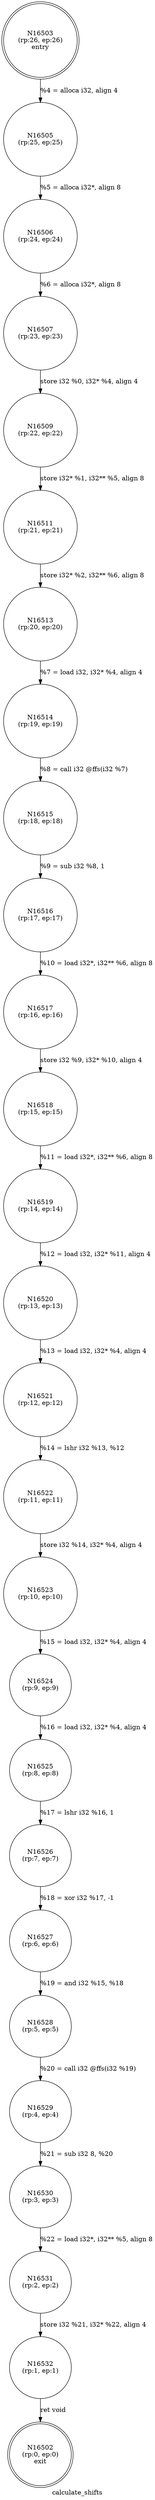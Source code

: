 digraph calculate_shifts {
label="calculate_shifts"
16502 [label="N16502\n(rp:0, ep:0)\nexit", shape="doublecircle"]
16503 [label="N16503\n(rp:26, ep:26)\nentry", shape="doublecircle"]
16503 -> 16505 [label="%4 = alloca i32, align 4"]
16505 [label="N16505\n(rp:25, ep:25)", shape="circle"]
16505 -> 16506 [label="%5 = alloca i32*, align 8"]
16506 [label="N16506\n(rp:24, ep:24)", shape="circle"]
16506 -> 16507 [label="%6 = alloca i32*, align 8"]
16507 [label="N16507\n(rp:23, ep:23)", shape="circle"]
16507 -> 16509 [label="store i32 %0, i32* %4, align 4"]
16509 [label="N16509\n(rp:22, ep:22)", shape="circle"]
16509 -> 16511 [label="store i32* %1, i32** %5, align 8"]
16511 [label="N16511\n(rp:21, ep:21)", shape="circle"]
16511 -> 16513 [label="store i32* %2, i32** %6, align 8"]
16513 [label="N16513\n(rp:20, ep:20)", shape="circle"]
16513 -> 16514 [label="%7 = load i32, i32* %4, align 4"]
16514 [label="N16514\n(rp:19, ep:19)", shape="circle"]
16514 -> 16515 [label="%8 = call i32 @ffs(i32 %7)"]
16515 [label="N16515\n(rp:18, ep:18)", shape="circle"]
16515 -> 16516 [label="%9 = sub i32 %8, 1"]
16516 [label="N16516\n(rp:17, ep:17)", shape="circle"]
16516 -> 16517 [label="%10 = load i32*, i32** %6, align 8"]
16517 [label="N16517\n(rp:16, ep:16)", shape="circle"]
16517 -> 16518 [label="store i32 %9, i32* %10, align 4"]
16518 [label="N16518\n(rp:15, ep:15)", shape="circle"]
16518 -> 16519 [label="%11 = load i32*, i32** %6, align 8"]
16519 [label="N16519\n(rp:14, ep:14)", shape="circle"]
16519 -> 16520 [label="%12 = load i32, i32* %11, align 4"]
16520 [label="N16520\n(rp:13, ep:13)", shape="circle"]
16520 -> 16521 [label="%13 = load i32, i32* %4, align 4"]
16521 [label="N16521\n(rp:12, ep:12)", shape="circle"]
16521 -> 16522 [label="%14 = lshr i32 %13, %12"]
16522 [label="N16522\n(rp:11, ep:11)", shape="circle"]
16522 -> 16523 [label="store i32 %14, i32* %4, align 4"]
16523 [label="N16523\n(rp:10, ep:10)", shape="circle"]
16523 -> 16524 [label="%15 = load i32, i32* %4, align 4"]
16524 [label="N16524\n(rp:9, ep:9)", shape="circle"]
16524 -> 16525 [label="%16 = load i32, i32* %4, align 4"]
16525 [label="N16525\n(rp:8, ep:8)", shape="circle"]
16525 -> 16526 [label="%17 = lshr i32 %16, 1"]
16526 [label="N16526\n(rp:7, ep:7)", shape="circle"]
16526 -> 16527 [label="%18 = xor i32 %17, -1"]
16527 [label="N16527\n(rp:6, ep:6)", shape="circle"]
16527 -> 16528 [label="%19 = and i32 %15, %18"]
16528 [label="N16528\n(rp:5, ep:5)", shape="circle"]
16528 -> 16529 [label="%20 = call i32 @ffs(i32 %19)"]
16529 [label="N16529\n(rp:4, ep:4)", shape="circle"]
16529 -> 16530 [label="%21 = sub i32 8, %20"]
16530 [label="N16530\n(rp:3, ep:3)", shape="circle"]
16530 -> 16531 [label="%22 = load i32*, i32** %5, align 8"]
16531 [label="N16531\n(rp:2, ep:2)", shape="circle"]
16531 -> 16532 [label="store i32 %21, i32* %22, align 4"]
16532 [label="N16532\n(rp:1, ep:1)", shape="circle"]
16532 -> 16502 [label="ret void"]
}

